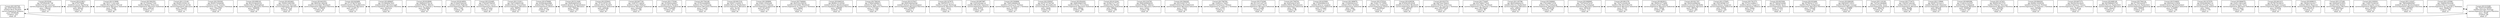 digraph G{
 rankdir = LR; 
node [shape=box]; 
compound=true; 
"0x1c2020"[label="Carnet:201183728
 dpi 2050740201006
 nombre:Alvin Huckett
 carrera:Ingenieria Quimica
 pass: DGHS2Xi
 creditos: 222
 edad: 20"];
"0x1c1a80"[label="Carnet:2010244
 dpi 5970926381748
 nombre:Nertie Laurenzi
 carrera:Ingenieria Mecanica Industrial
 pass: 198yxel
 creditos: 139
 edad: 19"];
"0x1c1980"[label="Carnet:201210811
 dpi 879575888
 nombre:Lamont Barthrup
 carrera:Ingenieria Mecanica
 pass: j60uy9
 creditos: 53
 edad: 25"];
"0x1c8df0"[label="Carnet:201315898
 dpi 5531711621404
 nombre:Bernadette Pescud
 carrera:Ingenieria Mecanica Industrial
 pass: TXz6b
 creditos: 190
 edad: 28"];
"0x1c8e20"[label="Carnet:201582352
 dpi 4172564417242
 nombre:Bobina Delacroux
 carrera:Ingenieria Mecanica Industrial
 pass: m6ILxd
 creditos: 113
 edad: 23"];
"0x1c8c70"[label="Carnet:201115140
 dpi 8429519350118
 nombre:Pebrook Gircke
 carrera:Ingenieria Mecanica
 pass: Ysgy3Vt
 creditos: 172
 edad: 19"];
"0x1c8cd0"[label="Carnet:201350393
 dpi 9029374304090
 nombre:Laurie Tumilty
 carrera:Ingenieria en Ciencias y Sistemas
 pass: UKazTS0
 creditos: 124
 edad: 20"];
"0x6c30f0"[label="Carnet:201698163
 dpi 8010354636352
 nombre:Barn Killingbeck
 carrera:Ingenieria Mecanica Electrica
 pass: 38KWHL
 creditos: 130
 edad: 20"];
"0x6c2eb0"[label="Carnet:201402462
 dpi 3594915493584
 nombre:Joscelin Fewings
 carrera:Ingenieria Mecanica
 pass: tF7ZroZ
 creditos: 202
 edad: 25"];
"0x6c2f10"[label="Carnet:201643353
 dpi 9692561360208
 nombre:Llywellyn Woodnutt
 carrera:Ingenieria Mecanica Electrica
 pass: ui708GE
 creditos: 44
 edad: 27"];
"0x6c2f70"[label="Carnet:201043689
 dpi 0714796787404
 nombre:Ardene Benediktovich
 carrera:Ingenieria Mecanica
 pass: muiPC17
 creditos: 13
 edad: 23"];
"0x6c3180"[label="Carnet:201489697
 dpi 3310894947855
 nombre:Judye Rossborough
 carrera:Ingenieria Mecanica Electrica
 pass: k9oGtrw
 creditos: 3
 edad: 26"];
"0x6c3210"[label="Carnet:201818908
 dpi 2689202578134
 nombre:Wilbur Alberts
 carrera:Ingenieria en Ciencias y Sistemas
 pass: SSeRj8d
 creditos: 64
 edad: 18"];
"0x6c2cd0"[label="Carnet:201816850
 dpi 0154497044345
 nombre:Emili Palleske
 carrera:Ingenieria Mecanica
 pass: 17x8L
 creditos: 28
 edad: 21"];
"0x6c2be0"[label="Carnet:201232485
 dpi 3762365704505
 nombre:Vivian Currer
 carrera:Ingenieria Quimica
 pass: xe7yeho
 creditos: 218
 edad: 28"];
"0x6c2e80"[label="Carnet:201131811
 dpi 3347258005328
 nombre:Eloise Trevarthen
 carrera:Ingenieria Mecanica
 pass: B8FP4
 creditos: 201
 edad: 22"];
"0x6c3060"[label="Carnet:201476680
 dpi 4293824642888
 nombre:Kim Westphal
 carrera:Ingenieria Quimica
 pass: qtry5
 creditos: 159
 edad: 19"];
"0x1c8c10"[label="Carnet:201511649
 dpi 5648266954532
 nombre:Aylmar Raubenheimer
 carrera:Ingenieria Mecanica
 pass: 76816q
 creditos: 163
 edad: 23"];
"0x6c3e00"[label="Carnet:201255643
 dpi 7672150791181
 nombre:Alvin Huckett
 carrera:Ingenieria Industrial
 pass: g4X4Ak
 creditos: 65
 edad: 29"];
"0x6c3c50"[label="Carnet:201947729
 dpi 1430797138430
 nombre:Camila Dibbert
 carrera:Ingenieria Mecanica Industrial
 pass: b4wdeP
 creditos: 188
 edad: 21"];
"0x6c3740"[label="Carnet:201173540
 dpi 3235002226847
 nombre:Alvin Huckett
 carrera:Ingenieria Industrial
 pass: ITrpSM0
 creditos: 104
 edad: 22"];
"0x6c3950"[label="Carnet:201704168
 dpi 3379162068993
 nombre:Tim Goldspink
 carrera:Ingenieria Mecanica Electrica
 pass: Cmg7g
 creditos: 137
 edad: 19"];
"0x6c3ec0"[label="Carnet:201661519
 dpi 9302712249273
 nombre:Harvey Darbyshire
 carrera:Ingenieria Mecanica
 pass: Asv30
 creditos: 55
 edad: 26"];
"0x6c3800"[label="Carnet:201309890
 dpi 6364119505269
 nombre:Grayce Poltone
 carrera:Ingenieria Industrial
 pass: bCp3F57
 creditos: 133
 edad: 18"];
"0x6c3b90"[label="Carnet:201740604
 dpi 2625352358554
 nombre:Llywellyn Woodnutt
 carrera:Ingenieria en Ciencias y Sistemas
 pass: Bk8jU
 creditos: 3
 edad: 19"];
"0x6c3cb0"[label="Carnet:201646518
 dpi 8696013129504
 nombre:Aylmar Raubenheimer
 carrera:Ingenieria Mecanica Electrica
 pass: 3j9MHF
 creditos: 192
 edad: 22"];
"0x6c3a10"[label="Carnet:201766242
 dpi 3780452896411
 nombre:Franky Viney
 carrera:Ingenieria Mecanica Electrica
 pass: UC1hKp
 creditos: 164
 edad: 20"];
"0x6c3a70"[label="Carnet:201537627
 dpi 6000394094296
 nombre:Aylmar Raubenheimer
 carrera:Ingenieria Mecanica Electrica
 pass: 82MID7
 creditos: 3
 edad: 24"];
"0x6c3bc0"[label="Carnet:201327675
 dpi 5005953751371
 nombre:Lamont Barthrup
 carrera:Ingenieria Mecanica Electrica
 pass: CAt1n
 creditos: 171
 edad: 20"];
"0x6c3150"[label="Carnet:201897987
 dpi 2193345266141
 nombre:Michelle Glanister
 carrera:Ingenieria Quimica
 pass: 8cIUD
 creditos: 226
 edad: 25"];
"0x6c4070"[label="Carnet:201500866
 dpi 7040168688236
 nombre:Claybourne Nelmes
 carrera:Ingenieria en Ciencias y Sistemas
 pass: 4xCS04
 creditos: 121
 edad: 19"];
"0x6c46a0"[label="Carnet:201359507
 dpi 6474775706799
 nombre:Olly Brunelleschi
 carrera:Ingenieria Quimica
 pass: rdjy6j
 creditos: 52
 edad: 22"];
"0x6c43a0"[label="Carnet:201954202
 dpi 2496399691941
 nombre:Eloise Trevarthen
 carrera:Ingenieria Mecanica Industrial
 pass: 6RNgz
 creditos: 196
 edad: 29"];
"0x6c42e0"[label="Carnet:201412244
 dpi 3239472177167
 nombre:Eba Keitley
 carrera:Ingenieria Industrial
 pass: BRdQj
 creditos: 238
 edad: 22"];
"0x6c3fb0"[label="Carnet:201234795
 dpi 9082300809939
 nombre:Wilbur Alberts
 carrera:Ingenieria Mecanica Industrial
 pass: 0oXnv
 creditos: 80
 edad: 29"];
"0x6c4310"[label="Carnet:201594265
 dpi 2831630574772
 nombre:Ardene Benediktovich
 carrera:Ingenieria Mecanica Industrial
 pass: 15Asd
 creditos: 242
 edad: 26"];
"0x6c4460"[label="Carnet:201790782
 dpi 3168522176927
 nombre:Claybourne Nelmes
 carrera:Ingenieria en Ciencias y Sistemas
 pass: d70Vi
 creditos: 0
 edad: 22"];
"0x6c3f80"[label="Carnet:201374369
 dpi 8311431297185
 nombre:Lionel Messi
 carrera:Ingenieria Mecanica Industrial
 pass: cVzaR8
 creditos: 93
 edad: 20"];
"0x6c44f0"[label="Carnet:201709702
 dpi 4245428187625
 nombre:Dillon Blandamere
 carrera:Ingenieria Industrial
 pass: 3f5qj
 creditos: 84
 edad: 20"];
"0x6c41f0"[label="Carnet:201635991
 dpi 2702608963916
 nombre:Boycie Langlais
 carrera:Ingenieria Industrial
 pass: vCGgb2
 creditos: 113
 edad: 29"];
"0x6c40d0"[label="Carnet:201389879
 dpi 1332692632257
 nombre:Darn Studdal
 carrera:Ingenieria Industrial
 pass: r80ja
 creditos: 244
 edad: 23"];
"0x6c3d70"[label="Carnet:201375524
 dpi 3164173770900
 nombre:Tim Goldspink
 carrera:Ingenieria Quimica
 pass: Nu96Sq3
 creditos: 1
 edad: 20"];
"0x6c47f0"[label="Carnet:201428558
 dpi 8783633019549
 nombre:Llywellyn Woodnutt
 carrera:Ingenieria Mecanica
 pass: qWlnP7
 creditos: 5
 edad: 24"];
"0x6c4ee0"[label="Carnet:201933753
 dpi 6467642780621
 nombre:Bobina Delacroux
 carrera:Ingenieria en Ciencias y Sistemas
 pass: 8DGPFmN
 creditos: 147
 edad: 25"];
"0x6c4790"[label="Carnet:201774497
 dpi 6327689577005
 nombre:Llywellyn Woodnutt
 carrera:Ingenieria en Ciencias y Sistemas
 pass: RN1Dgbd
 creditos: 90
 edad: 26"];
"0x6c4e50"[label="Carnet:201145786
 dpi 4820546644233
 nombre:Harvey Darbyshire
 carrera:Ingenieria Mecanica
 pass: uJW2Q
 creditos: 88
 edad: 22"];
"0x6c4e20"[label="Carnet:201509061
 dpi 3761268073554
 nombre:Tim Goldspink
 carrera:Ingenieria Mecanica Electrica
 pass: DPx0LQ0
 creditos: 108
 edad: 23"];
"0x6c4d00"[label="Carnet:201068965
 dpi 7207003476187
 nombre:Tim Goldspink
 carrera:Ingenieria Mecanica Industrial
 pass: MF4vc6
 creditos: 112
 edad: 26"];
"0x6c4a30"[label="Carnet:201991578
 dpi 7437219208336
 nombre:Olly Brunelleschi
 carrera:Ingenieria Mecanica Industrial
 pass: H1xi3
 creditos: 102
 edad: 29"];
"0x6c4760"[label="Carnet:201803912
 dpi 3995410773680
 nombre:Emili Palleske
 carrera:Ingenieria Mecanica Industrial
 pass: ODYgI
 creditos: 205
 edad: 26"];
"0x6c4970"[label="Carnet:201921767
 dpi 5042024988582
 nombre:Consolata Reskelly
 carrera:Ingenieria Mecanica
 pass: cBP1bt7
 creditos: 200
 edad: 27"];
"0x6c4b80"[label="Carnet:201157605
 dpi 2503385887437
 nombre:Alonzo Seagrove
 carrera:Ingenieria Industrial
 pass: 92V6h
 creditos: 226
 edad: 22"];
"0x6c4850"[label="Carnet:201761573
 dpi 5372214388411
 nombre:Alonzo Seagrove
 carrera:Ingenieria Quimica
 pass: 24ldm
 creditos: 51
 edad: 22"];
"0x6c4640"[label="Carnet:201825364
 dpi 6772854332066
 nombre:Phillis Syrie
 carrera:Ingenieria Quimica
 pass: rU2QYr
 creditos: 111
 edad: 28"];
"0x6c5210"[label="Carnet:201022466
 dpi 0579054127201
 nombre:Wash Sedgemore
 carrera:Ingenieria Mecanica Electrica
 pass: 1E8vp8
 creditos: 130
 edad: 29"];
"0x6c52a0"[label="Carnet:201006295
 dpi 6483009710551
 nombre:Roderigo Gomme
 carrera:Ingenieria Mecanica Electrica
 pass: w1E8BW
 creditos: 23
 edad: 24"];
"0x6c5630"[label="Carnet:201116100
 dpi 7247421869888
 nombre:Franky Viney
 carrera:Ingenieria Quimica
 pass: 5K0p7N
 creditos: 42
 edad: 26"];
"0x6c5030"[label="Carnet:201773473
 dpi 1563507262381
 nombre:Krystal Crellin
 carrera:Ingenieria Mecanica
 pass: 3KgBk
 creditos: 88
 edad: 26"];
"0x6c5510"[label="Carnet:201119966
 dpi 9030770152211
 nombre:Michelle Glanister
 carrera:Ingenieria Industrial
 pass: J9Tq39
 creditos: 225
 edad: 23"];
"0x6c54b0"[label="Carnet:201669286
 dpi 3126321523297
 nombre:Tim Goldspink
 carrera:Ingenieria Mecanica
 pass: QQNPe8
 creditos: 187
 edad: 21"];
"0x6c50f0"[label="Carnet:201147451
 dpi 9093933675701
 nombre:Ellerey Sherwyn
 carrera:Ingenieria Mecanica Electrica
 pass: 20H3Hx
 creditos: 80
 edad: 23"];
"0x6c5390"[label="Carnet:201864201
 dpi 8208413026556
 nombre:Claybourne Nelmes
 carrera:Ingenieria en Ciencias y Sistemas
 pass: 69548z
 creditos: 25
 edad: 25"];
"0x6c54e0"[label="Carnet:201667272
 dpi 9443025623424
 nombre:Adriaens Timms
 carrera:Ingenieria en Ciencias y Sistemas
 pass: Pe8Ucp
 creditos: 237
 edad: 21"];
"0x6c5000"[label="Carnet:201668149
 dpi 6435886693765
 nombre:Harvey Darbyshire
 carrera:Ingenieria Mecanica
 pass: u4jxe57
 creditos: 31
 edad: 27"];
"0x6c5540"[label="Carnet:201764124
 dpi 6773833243077
 nombre:Harvey Darbyshire
 carrera:Ingenieria Industrial
 pass: 0DDF8
 creditos: 219
 edad: 21"];
"0x6c77f0"[label="Carnet:201516603
 dpi 4062043125856
 nombre:Aylmar Raubenheimer
 carrera:Ingenieria Mecanica Industrial
 pass: Sv4HFP
 creditos: 168
 edad: 19"];
"0x6c7e20"[label="Carnet:201327079
 dpi 8292286385716
 nombre:Franky Viney
 carrera:Ingenieria Industrial
 pass: GhhLi
 creditos: 179
 edad: 21"];
"0x6c7970"[label="Carnet:201906670
 dpi 2245119831085
 nombre:Franky Viney
 carrera:Ingenieria Mecanica Industrial
 pass: PCAanL
 creditos: 198
 edad: 23"];
"0x6c7b80"[label="Carnet:201461415
 dpi 8579079230016
 nombre:Roderigo Gomme
 carrera:Ingenieria Mecanica Industrial
 pass: 6GEfOg
 creditos: 113
 edad: 20"];
"0x6c7cd0"[label="Carnet:201009015
 dpi 1962623323417
 nombre:Afton Hounson
 carrera:Ingenieria Mecanica
 pass: PQvEC5
 creditos: 12
 edad: 23"];
"0x6c7d30"[label="Carnet:201137248
 dpi 4264540703955
 nombre:Eba Keitley
 carrera:Ingenieria Mecanica
 pass: K8ZY0mI
 creditos: 35
 edad: 22"];
"0x6c7c10"[label="Carnet:201339503
 dpi 1169570189320
 nombre:Drusilla Louca
 carrera:Ingenieria Mecanica Industrial
 pass: xW0NS
 creditos: 41
 edad: 29"];
"0x6c7880"[label="Carnet:201110247
 dpi 7882408800987
 nombre:Aylmar Raubenheimer
 carrera:Ingenieria Mecanica Electrica
 pass: oKlY9O7
 creditos: 171
 edad: 19"];
"0x6c7940"[label="Carnet:201125580
 dpi 1846903502498
 nombre:Boycie Langlais
 carrera:Ingenieria en Ciencias y Sistemas
 pass: MhBaUtl
 creditos: 190
 edad: 21"];
"0x6c7b20"[label="Carnet:201315288
 dpi 7044319749868
 nombre:Joscelin Fewings
 carrera:Ingenieria Mecanica Electrica
 pass: 3htilF
 creditos: 89
 edad: 27"];
"0x1c2020" -> "0x1c1a80"[dir="both"];
"0x1c1a80" -> "0x1c1980"[dir="both"];
"0x1c1980" -> "0x1c8df0"[dir="both"];
"0x1c8df0" -> "0x1c8e20"[dir="both"];
"0x1c8e20" -> "0x1c8c70"[dir="both"];
"0x1c8c70" -> "0x1c8cd0"[dir="both"];
"0x1c8cd0" -> "0x6c30f0"[dir="both"];
"0x6c30f0" -> "0x6c2eb0"[dir="both"];
"0x6c2eb0" -> "0x6c2f10"[dir="both"];
"0x6c2f10" -> "0x6c2f70"[dir="both"];
"0x6c2f70" -> "0x6c3180"[dir="both"];
"0x6c3180" -> "0x6c3210"[dir="both"];
"0x6c3210" -> "0x6c2cd0"[dir="both"];
"0x6c2cd0" -> "0x6c2be0"[dir="both"];
"0x6c2be0" -> "0x6c2e80"[dir="both"];
"0x6c2e80" -> "0x6c3060"[dir="both"];
"0x6c3060" -> "0x1c8c10"[dir="both"];
"0x1c8c10" -> "0x6c3e00"[dir="both"];
"0x6c3e00" -> "0x6c3c50"[dir="both"];
"0x6c3c50" -> "0x6c3740"[dir="both"];
"0x6c3740" -> "0x6c3950"[dir="both"];
"0x6c3950" -> "0x6c3ec0"[dir="both"];
"0x6c3ec0" -> "0x6c3800"[dir="both"];
"0x6c3800" -> "0x6c3b90"[dir="both"];
"0x6c3b90" -> "0x6c3cb0"[dir="both"];
"0x6c3cb0" -> "0x6c3a10"[dir="both"];
"0x6c3a10" -> "0x6c3a70"[dir="both"];
"0x6c3a70" -> "0x6c3bc0"[dir="both"];
"0x6c3bc0" -> "0x6c3150"[dir="both"];
"0x6c3150" -> "0x6c4070"[dir="both"];
"0x6c4070" -> "0x6c46a0"[dir="both"];
"0x6c46a0" -> "0x6c43a0"[dir="both"];
"0x6c43a0" -> "0x6c42e0"[dir="both"];
"0x6c42e0" -> "0x6c3fb0"[dir="both"];
"0x6c3fb0" -> "0x6c4310"[dir="both"];
"0x6c4310" -> "0x6c4460"[dir="both"];
"0x6c4460" -> "0x6c3f80"[dir="both"];
"0x6c3f80" -> "0x6c44f0"[dir="both"];
"0x6c44f0" -> "0x6c41f0"[dir="both"];
"0x6c41f0" -> "0x6c40d0"[dir="both"];
"0x6c40d0" -> "0x6c3d70"[dir="both"];
"0x6c3d70" -> "0x6c47f0"[dir="both"];
"0x6c47f0" -> "0x6c4ee0"[dir="both"];
"0x6c4ee0" -> "0x6c4790"[dir="both"];
"0x6c4790" -> "0x6c4e50"[dir="both"];
"0x6c4e50" -> "0x6c4e20"[dir="both"];
"0x6c4e20" -> "0x6c4d00"[dir="both"];
"0x6c4d00" -> "0x6c4a30"[dir="both"];
"0x6c4a30" -> "0x6c4760"[dir="both"];
"0x6c4760" -> "0x6c4970"[dir="both"];
"0x6c4970" -> "0x6c4b80"[dir="both"];
"0x6c4b80" -> "0x6c4850"[dir="both"];
"0x6c4850" -> "0x6c4640"[dir="both"];
"0x6c4640" -> "0x6c5210"[dir="both"];
"0x6c5210" -> "0x6c52a0"[dir="both"];
"0x6c52a0" -> "0x6c5630"[dir="both"];
"0x6c5630" -> "0x6c5030"[dir="both"];
"0x6c5030" -> "0x6c5510"[dir="both"];
"0x6c5510" -> "0x6c54b0"[dir="both"];
"0x6c54b0" -> "0x6c50f0"[dir="both"];
"0x6c50f0" -> "0x6c5390"[dir="both"];
"0x6c5390" -> "0x6c54e0"[dir="both"];
"0x6c54e0" -> "0x6c5000"[dir="both"];
"0x6c5000" -> "0x6c5540"[dir="both"];
"0x6c5540" -> "0x6c77f0"[dir="both"];
"0x6c77f0" -> "0x6c7e20"[dir="both"];
"0x6c7e20" -> "0x6c7970"[dir="both"];
"0x6c7970" -> "0x6c7b80"[dir="both"];
"0x6c7b80" -> "0x6c7cd0"[dir="both"];
"0x6c7cd0" -> "0x6c7d30"[dir="both"];
"0x6c7d30" -> "0x6c7c10"[dir="both"];
"0x6c7c10" -> "0x6c7880"[dir="both"];
"0x6c7880" -> "0x6c7940"[dir="both"];
"0x6c7940" -> "0x6c7b20"[dir="both"];
"0x6c7b20" -> "0x1c2020"[dir="both"];

}

